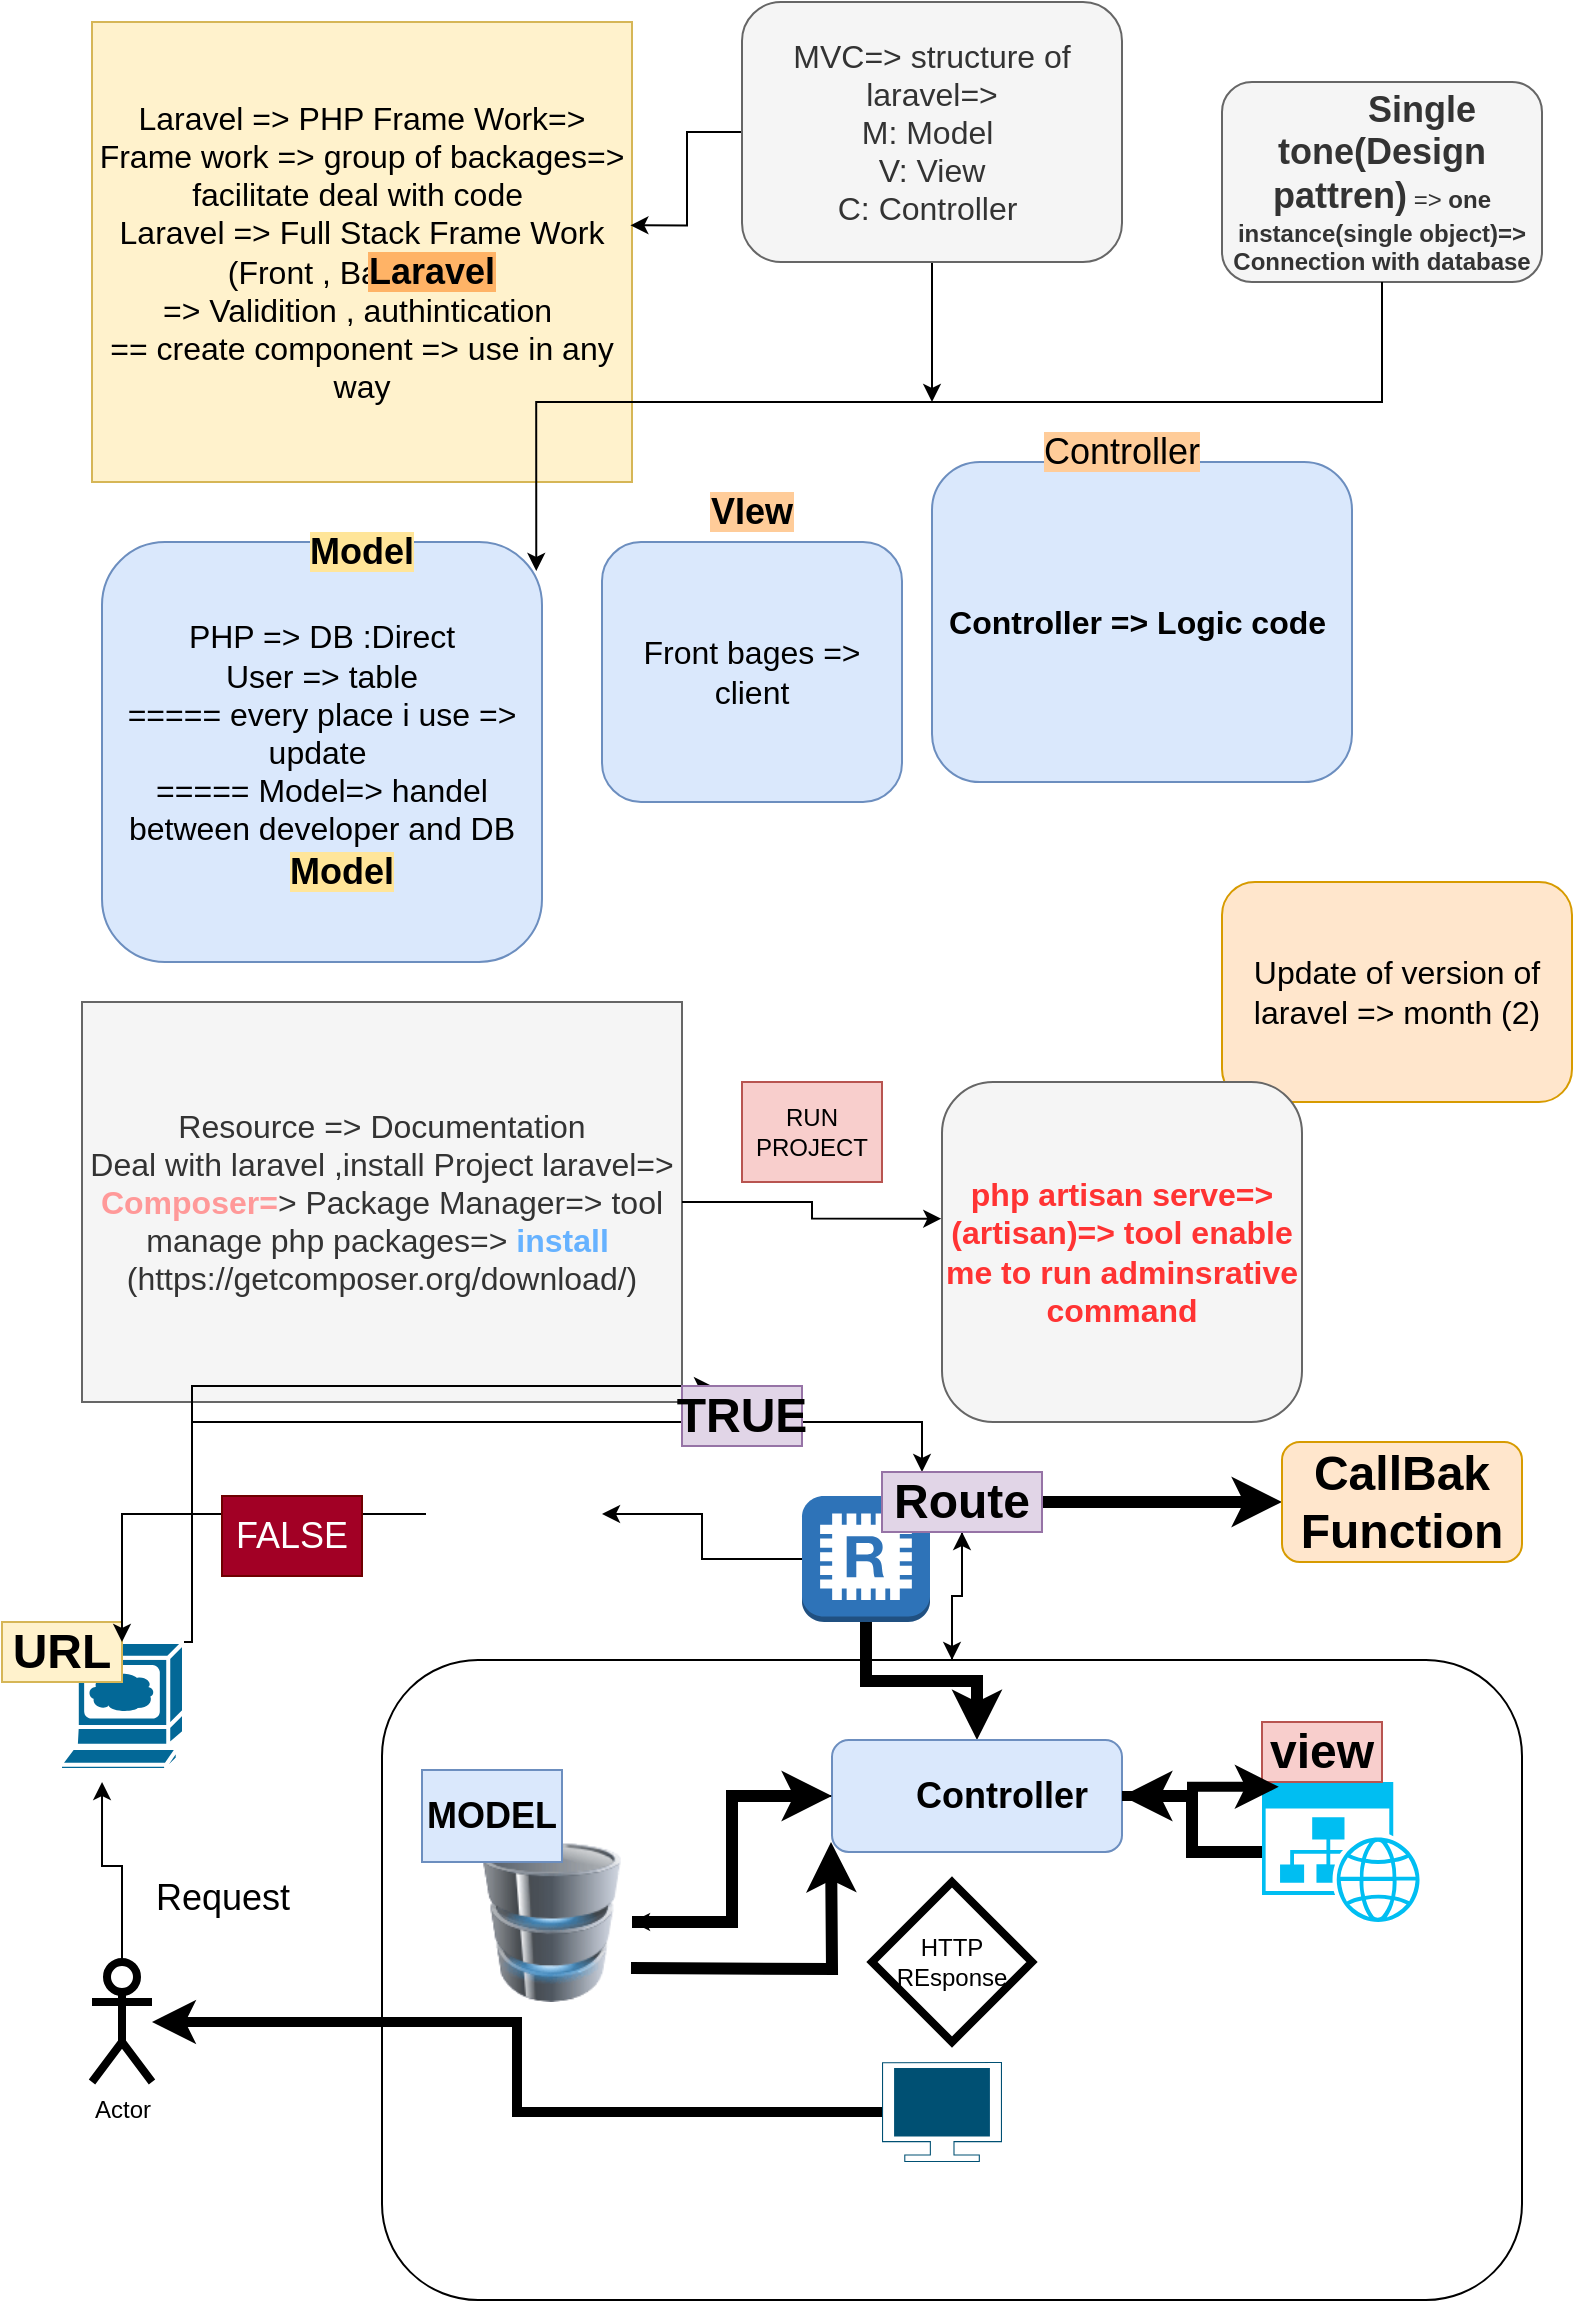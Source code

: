 <mxfile version="24.7.3" type="device">
  <diagram name="Page-1" id="c4OvN_LBRqx_qeov63U6">
    <mxGraphModel dx="1235" dy="624" grid="1" gridSize="10" guides="1" tooltips="1" connect="1" arrows="1" fold="1" page="1" pageScale="1" pageWidth="827" pageHeight="1169" math="0" shadow="0">
      <root>
        <mxCell id="0" />
        <mxCell id="1" parent="0" />
        <mxCell id="iVsVZqhYvFOMyJqSVEEq-1" value="&lt;font size=&quot;3&quot;&gt;Laravel =&amp;gt; PHP Frame Work=&amp;gt;&lt;/font&gt;&lt;div&gt;&lt;font size=&quot;3&quot;&gt;Frame work =&amp;gt; group of backages=&amp;gt; facilitate deal with code&amp;nbsp;&lt;/font&gt;&lt;/div&gt;&lt;div&gt;&lt;font size=&quot;3&quot;&gt;Laravel =&amp;gt; Full Stack Frame Work&lt;/font&gt;&lt;/div&gt;&lt;div&gt;&lt;font size=&quot;3&quot;&gt;(Front , Back End )&lt;br&gt;=&amp;gt; Validition , authintication&amp;nbsp;&lt;/font&gt;&lt;/div&gt;&lt;div&gt;&lt;font size=&quot;3&quot;&gt;== create component =&amp;gt; use in any way&lt;/font&gt;&lt;/div&gt;" style="rounded=0;whiteSpace=wrap;html=1;fillColor=#fff2cc;strokeColor=#d6b656;" vertex="1" parent="1">
          <mxGeometry x="55" y="30" width="270" height="230" as="geometry" />
        </mxCell>
        <mxCell id="iVsVZqhYvFOMyJqSVEEq-2" value="&lt;font style=&quot;font-size: 18px;&quot;&gt;&lt;b style=&quot;background-color: rgb(255, 179, 102);&quot;&gt;Laravel&lt;/b&gt;&lt;/font&gt;" style="text;html=1;align=center;verticalAlign=middle;whiteSpace=wrap;rounded=0;" vertex="1" parent="1">
          <mxGeometry x="180" y="140" width="90" height="30" as="geometry" />
        </mxCell>
        <mxCell id="iVsVZqhYvFOMyJqSVEEq-6" style="edgeStyle=orthogonalEdgeStyle;rounded=0;orthogonalLoop=1;jettySize=auto;html=1;entryX=0.997;entryY=0.442;entryDx=0;entryDy=0;entryPerimeter=0;" edge="1" parent="1" source="iVsVZqhYvFOMyJqSVEEq-5" target="iVsVZqhYvFOMyJqSVEEq-1">
          <mxGeometry relative="1" as="geometry">
            <mxPoint x="360" y="230" as="targetPoint" />
          </mxGeometry>
        </mxCell>
        <mxCell id="iVsVZqhYvFOMyJqSVEEq-36" style="edgeStyle=orthogonalEdgeStyle;rounded=0;orthogonalLoop=1;jettySize=auto;html=1;exitX=0.5;exitY=1;exitDx=0;exitDy=0;" edge="1" parent="1" source="iVsVZqhYvFOMyJqSVEEq-5">
          <mxGeometry relative="1" as="geometry">
            <mxPoint x="475" y="220" as="targetPoint" />
          </mxGeometry>
        </mxCell>
        <mxCell id="iVsVZqhYvFOMyJqSVEEq-5" value="&lt;font size=&quot;3&quot;&gt;MVC=&amp;gt; structure of laravel=&amp;gt;&lt;/font&gt;&lt;div&gt;&lt;font size=&quot;3&quot;&gt;M: Model&amp;nbsp;&lt;/font&gt;&lt;/div&gt;&lt;div&gt;&lt;font size=&quot;3&quot;&gt;V: View&lt;/font&gt;&lt;/div&gt;&lt;div&gt;&lt;font size=&quot;3&quot;&gt;C: Controller&amp;nbsp;&lt;/font&gt;&lt;/div&gt;" style="rounded=1;whiteSpace=wrap;html=1;fillColor=#f5f5f5;fontColor=#333333;strokeColor=#666666;" vertex="1" parent="1">
          <mxGeometry x="380" y="20" width="190" height="130" as="geometry" />
        </mxCell>
        <mxCell id="iVsVZqhYvFOMyJqSVEEq-7" value="&lt;font size=&quot;3&quot;&gt;PHP =&amp;gt; DB :Direct&lt;br&gt;User =&amp;gt; table&lt;br&gt;===== every place i use =&amp;gt; update&amp;nbsp;&lt;br&gt;===== Model=&amp;gt; handel between developer and DB&lt;br&gt;&lt;br&gt;&lt;/font&gt;" style="rounded=1;whiteSpace=wrap;html=1;fillColor=#dae8fc;strokeColor=#6c8ebf;" vertex="1" parent="1">
          <mxGeometry x="60" y="290" width="220" height="210" as="geometry" />
        </mxCell>
        <mxCell id="iVsVZqhYvFOMyJqSVEEq-8" value="&lt;span style=&quot;font-size: 18px; background-color: rgb(255, 229, 153);&quot;&gt;&lt;b&gt;Model&lt;/b&gt;&lt;/span&gt;" style="text;html=1;align=center;verticalAlign=middle;whiteSpace=wrap;rounded=0;" vertex="1" parent="1">
          <mxGeometry x="160" y="280" width="60" height="30" as="geometry" />
        </mxCell>
        <mxCell id="iVsVZqhYvFOMyJqSVEEq-11" value="&lt;font size=&quot;3&quot;&gt;&lt;b&gt;Controller =&amp;gt; Logic code&amp;nbsp;&lt;/b&gt;&lt;/font&gt;" style="rounded=1;whiteSpace=wrap;html=1;fillColor=#dae8fc;strokeColor=#6c8ebf;" vertex="1" parent="1">
          <mxGeometry x="475" y="250" width="210" height="160" as="geometry" />
        </mxCell>
        <mxCell id="iVsVZqhYvFOMyJqSVEEq-16" value="&lt;font style=&quot;font-size: 18px;&quot;&gt;&lt;b&gt;&lt;span style=&quot;white-space: pre;&quot;&gt;&#x9;&lt;/span&gt;Single tone(Design pattren)&lt;/b&gt;&lt;/font&gt;&amp;nbsp;=&amp;gt; &lt;b&gt;one instance(single object)=&amp;gt; Connection with database&lt;/b&gt;" style="rounded=1;whiteSpace=wrap;html=1;fillColor=#f5f5f5;fontColor=#333333;strokeColor=#666666;" vertex="1" parent="1">
          <mxGeometry x="620" y="60" width="160" height="100" as="geometry" />
        </mxCell>
        <mxCell id="iVsVZqhYvFOMyJqSVEEq-9" value="&lt;font style=&quot;font-size: 18px;&quot;&gt;&lt;b style=&quot;background-color: rgb(255, 204, 153);&quot;&gt;VIew&lt;/b&gt;&lt;/font&gt;" style="text;html=1;align=center;verticalAlign=middle;whiteSpace=wrap;rounded=0;" vertex="1" parent="1">
          <mxGeometry x="355" y="260" width="60" height="30" as="geometry" />
        </mxCell>
        <mxCell id="iVsVZqhYvFOMyJqSVEEq-18" value="&lt;font size=&quot;3&quot;&gt;Resource =&amp;gt; Documentation&lt;br&gt;Deal with laravel ,install Project laravel=&amp;gt; &lt;b&gt;&lt;font color=&quot;#ff9999&quot;&gt;Composer=&lt;/font&gt;&lt;/b&gt;&amp;gt; Package Manager=&amp;gt; tool manage php packages=&amp;gt; &lt;b&gt;&lt;font color=&quot;#66b2ff&quot;&gt;install&amp;nbsp;&lt;/font&gt;&lt;/b&gt;&lt;/font&gt;&lt;div&gt;&lt;font size=&quot;3&quot;&gt;(&lt;/font&gt;&lt;span style=&quot;background-color: initial;&quot;&gt;&lt;font size=&quot;3&quot;&gt;https://getcomposer.org/download/&lt;/font&gt;&lt;/span&gt;&lt;span style=&quot;font-size: medium; background-color: initial;&quot;&gt;)&lt;/span&gt;&lt;/div&gt;" style="rounded=0;whiteSpace=wrap;html=1;fillColor=#f5f5f5;fontColor=#333333;strokeColor=#666666;" vertex="1" parent="1">
          <mxGeometry x="50" y="520" width="300" height="200" as="geometry" />
        </mxCell>
        <mxCell id="iVsVZqhYvFOMyJqSVEEq-19" value="&lt;font size=&quot;3&quot;&gt;Update of version of laravel =&amp;gt; month (2)&lt;/font&gt;" style="rounded=1;whiteSpace=wrap;html=1;fillColor=#ffe6cc;strokeColor=#d79b00;" vertex="1" parent="1">
          <mxGeometry x="620" y="460" width="175" height="110" as="geometry" />
        </mxCell>
        <mxCell id="iVsVZqhYvFOMyJqSVEEq-20" value="&lt;font color=&quot;#ff3333&quot; size=&quot;3&quot;&gt;&lt;b&gt;php artisan serve=&amp;gt;(artisan)=&amp;gt; tool enable me to run adminsrative command&lt;/b&gt;&lt;/font&gt;" style="rounded=1;whiteSpace=wrap;html=1;fillColor=#f5f5f5;fontColor=#333333;strokeColor=#666666;" vertex="1" parent="1">
          <mxGeometry x="480" y="560" width="180" height="170" as="geometry" />
        </mxCell>
        <mxCell id="iVsVZqhYvFOMyJqSVEEq-10" value="&lt;font size=&quot;3&quot;&gt;Front bages =&amp;gt; client&lt;/font&gt;" style="rounded=1;whiteSpace=wrap;html=1;fillColor=#dae8fc;strokeColor=#6c8ebf;" vertex="1" parent="1">
          <mxGeometry x="310" y="290" width="150" height="130" as="geometry" />
        </mxCell>
        <mxCell id="iVsVZqhYvFOMyJqSVEEq-14" value="&lt;font style=&quot;font-size: 18px; background-color: rgb(255, 204, 153);&quot;&gt;Controller&lt;/font&gt;" style="text;html=1;align=center;verticalAlign=middle;whiteSpace=wrap;rounded=0;" vertex="1" parent="1">
          <mxGeometry x="540" y="230" width="60" height="30" as="geometry" />
        </mxCell>
        <mxCell id="iVsVZqhYvFOMyJqSVEEq-30" value="&lt;span style=&quot;font-size: 18px; background-color: rgb(255, 229, 153);&quot;&gt;&lt;b&gt;Model&lt;/b&gt;&lt;/span&gt;" style="text;html=1;align=center;verticalAlign=middle;whiteSpace=wrap;rounded=0;" vertex="1" parent="1">
          <mxGeometry x="150" y="440" width="60" height="30" as="geometry" />
        </mxCell>
        <mxCell id="iVsVZqhYvFOMyJqSVEEq-35" style="edgeStyle=orthogonalEdgeStyle;rounded=0;orthogonalLoop=1;jettySize=auto;html=1;entryX=0.987;entryY=0.069;entryDx=0;entryDy=0;entryPerimeter=0;" edge="1" parent="1" source="iVsVZqhYvFOMyJqSVEEq-16" target="iVsVZqhYvFOMyJqSVEEq-7">
          <mxGeometry relative="1" as="geometry">
            <Array as="points">
              <mxPoint x="700" y="220" />
              <mxPoint x="277" y="220" />
            </Array>
          </mxGeometry>
        </mxCell>
        <mxCell id="iVsVZqhYvFOMyJqSVEEq-37" style="edgeStyle=orthogonalEdgeStyle;rounded=0;orthogonalLoop=1;jettySize=auto;html=1;entryX=-0.002;entryY=0.402;entryDx=0;entryDy=0;entryPerimeter=0;" edge="1" parent="1" source="iVsVZqhYvFOMyJqSVEEq-18" target="iVsVZqhYvFOMyJqSVEEq-20">
          <mxGeometry relative="1" as="geometry" />
        </mxCell>
        <mxCell id="iVsVZqhYvFOMyJqSVEEq-38" value="RUN PROJECT" style="text;html=1;align=center;verticalAlign=middle;whiteSpace=wrap;rounded=0;fillColor=#f8cecc;strokeColor=#b85450;" vertex="1" parent="1">
          <mxGeometry x="380" y="560" width="70" height="50" as="geometry" />
        </mxCell>
        <mxCell id="iVsVZqhYvFOMyJqSVEEq-39" value="Actor" style="shape=umlActor;verticalLabelPosition=bottom;verticalAlign=top;html=1;outlineConnect=0;strokeWidth=4;" vertex="1" parent="1">
          <mxGeometry x="55" y="1000" width="30" height="60" as="geometry" />
        </mxCell>
        <mxCell id="iVsVZqhYvFOMyJqSVEEq-72" style="edgeStyle=orthogonalEdgeStyle;rounded=0;orthogonalLoop=1;jettySize=auto;html=1;" edge="1" parent="1" source="iVsVZqhYvFOMyJqSVEEq-42" target="iVsVZqhYvFOMyJqSVEEq-49">
          <mxGeometry relative="1" as="geometry" />
        </mxCell>
        <mxCell id="iVsVZqhYvFOMyJqSVEEq-42" value="" style="rounded=1;whiteSpace=wrap;html=1;" vertex="1" parent="1">
          <mxGeometry x="200" y="849" width="570" height="320" as="geometry" />
        </mxCell>
        <mxCell id="iVsVZqhYvFOMyJqSVEEq-47" style="edgeStyle=orthogonalEdgeStyle;rounded=0;orthogonalLoop=1;jettySize=auto;html=1;exitX=1;exitY=0;exitDx=0;exitDy=0;exitPerimeter=0;entryX=0.25;entryY=0;entryDx=0;entryDy=0;" edge="1" parent="1" source="iVsVZqhYvFOMyJqSVEEq-66" target="iVsVZqhYvFOMyJqSVEEq-49">
          <mxGeometry relative="1" as="geometry">
            <mxPoint x="414" y="750" as="targetPoint" />
            <mxPoint x="105" y="820" as="sourcePoint" />
            <Array as="points">
              <mxPoint x="105" y="730" />
              <mxPoint x="460" y="730" />
            </Array>
          </mxGeometry>
        </mxCell>
        <mxCell id="iVsVZqhYvFOMyJqSVEEq-43" value="" style="shape=mxgraph.cisco.computers_and_peripherals.web_browser;html=1;pointerEvents=1;dashed=0;fillColor=#036897;strokeColor=#ffffff;strokeWidth=2;verticalLabelPosition=bottom;verticalAlign=top;align=center;outlineConnect=0;" vertex="1" parent="1">
          <mxGeometry x="39" y="840" width="62" height="64" as="geometry" />
        </mxCell>
        <mxCell id="iVsVZqhYvFOMyJqSVEEq-44" style="edgeStyle=orthogonalEdgeStyle;rounded=0;orthogonalLoop=1;jettySize=auto;html=1;entryX=0.339;entryY=1.094;entryDx=0;entryDy=0;entryPerimeter=0;" edge="1" parent="1" source="iVsVZqhYvFOMyJqSVEEq-39" target="iVsVZqhYvFOMyJqSVEEq-43">
          <mxGeometry relative="1" as="geometry" />
        </mxCell>
        <mxCell id="iVsVZqhYvFOMyJqSVEEq-45" value="&lt;font style=&quot;font-size: 18px;&quot;&gt;Request&lt;/font&gt;" style="text;html=1;align=center;verticalAlign=middle;whiteSpace=wrap;rounded=0;" vertex="1" parent="1">
          <mxGeometry x="81" y="945" width="79" height="45" as="geometry" />
        </mxCell>
        <mxCell id="iVsVZqhYvFOMyJqSVEEq-46" value="&lt;b&gt;&lt;font style=&quot;font-size: 24px;&quot;&gt;URL&lt;/font&gt;&lt;/b&gt;" style="text;html=1;align=center;verticalAlign=middle;whiteSpace=wrap;rounded=0;fillColor=#fff2cc;strokeColor=#d6b656;" vertex="1" parent="1">
          <mxGeometry x="10" y="830" width="60" height="30" as="geometry" />
        </mxCell>
        <mxCell id="iVsVZqhYvFOMyJqSVEEq-52" style="edgeStyle=orthogonalEdgeStyle;rounded=0;orthogonalLoop=1;jettySize=auto;html=1;strokeWidth=6;" edge="1" parent="1" source="iVsVZqhYvFOMyJqSVEEq-48" target="iVsVZqhYvFOMyJqSVEEq-50">
          <mxGeometry relative="1" as="geometry" />
        </mxCell>
        <mxCell id="iVsVZqhYvFOMyJqSVEEq-63" style="edgeStyle=orthogonalEdgeStyle;rounded=0;orthogonalLoop=1;jettySize=auto;html=1;" edge="1" parent="1" source="iVsVZqhYvFOMyJqSVEEq-48" target="iVsVZqhYvFOMyJqSVEEq-64">
          <mxGeometry relative="1" as="geometry">
            <mxPoint x="330" y="798.5" as="targetPoint" />
          </mxGeometry>
        </mxCell>
        <mxCell id="iVsVZqhYvFOMyJqSVEEq-48" value="" style="outlineConnect=0;dashed=0;verticalLabelPosition=bottom;verticalAlign=top;align=center;html=1;shape=mxgraph.aws3.redis;fillColor=#2E73B8;gradientColor=none;" vertex="1" parent="1">
          <mxGeometry x="410" y="767" width="64" height="63" as="geometry" />
        </mxCell>
        <mxCell id="iVsVZqhYvFOMyJqSVEEq-69" value="" style="edgeStyle=orthogonalEdgeStyle;rounded=0;orthogonalLoop=1;jettySize=auto;html=1;" edge="1" parent="1" source="iVsVZqhYvFOMyJqSVEEq-49" target="iVsVZqhYvFOMyJqSVEEq-42">
          <mxGeometry relative="1" as="geometry" />
        </mxCell>
        <mxCell id="iVsVZqhYvFOMyJqSVEEq-70" style="edgeStyle=orthogonalEdgeStyle;rounded=0;orthogonalLoop=1;jettySize=auto;html=1;strokeWidth=6;" edge="1" parent="1" source="iVsVZqhYvFOMyJqSVEEq-49" target="iVsVZqhYvFOMyJqSVEEq-71">
          <mxGeometry relative="1" as="geometry">
            <mxPoint x="710" y="770" as="targetPoint" />
          </mxGeometry>
        </mxCell>
        <mxCell id="iVsVZqhYvFOMyJqSVEEq-49" value="&lt;font style=&quot;font-size: 24px;&quot;&gt;&lt;b&gt;Route&lt;/b&gt;&lt;/font&gt;" style="text;html=1;align=center;verticalAlign=middle;whiteSpace=wrap;rounded=0;fillColor=#e1d5e7;strokeColor=#9673a6;" vertex="1" parent="1">
          <mxGeometry x="450" y="755" width="80" height="30" as="geometry" />
        </mxCell>
        <mxCell id="iVsVZqhYvFOMyJqSVEEq-75" value="" style="edgeStyle=orthogonalEdgeStyle;rounded=0;orthogonalLoop=1;jettySize=auto;html=1;" edge="1" parent="1" source="iVsVZqhYvFOMyJqSVEEq-50" target="iVsVZqhYvFOMyJqSVEEq-54">
          <mxGeometry relative="1" as="geometry" />
        </mxCell>
        <mxCell id="iVsVZqhYvFOMyJqSVEEq-50" value="&lt;b style=&quot;font-size: 18px;&quot;&gt;&lt;span style=&quot;white-space: pre;&quot;&gt;&#x9;&lt;/span&gt;Controller&lt;/b&gt;" style="rounded=1;whiteSpace=wrap;html=1;align=left;fillColor=#dae8fc;strokeColor=#6c8ebf;" vertex="1" parent="1">
          <mxGeometry x="425" y="889" width="145" height="56" as="geometry" />
        </mxCell>
        <mxCell id="iVsVZqhYvFOMyJqSVEEq-57" style="edgeStyle=orthogonalEdgeStyle;rounded=0;orthogonalLoop=1;jettySize=auto;html=1;" edge="1" parent="1" source="iVsVZqhYvFOMyJqSVEEq-54" target="iVsVZqhYvFOMyJqSVEEq-42">
          <mxGeometry relative="1" as="geometry">
            <Array as="points">
              <mxPoint x="390" y="950" />
              <mxPoint x="390" y="950" />
            </Array>
          </mxGeometry>
        </mxCell>
        <mxCell id="iVsVZqhYvFOMyJqSVEEq-78" value="" style="edgeStyle=orthogonalEdgeStyle;rounded=0;orthogonalLoop=1;jettySize=auto;html=1;strokeWidth=6;" edge="1" parent="1" source="iVsVZqhYvFOMyJqSVEEq-54" target="iVsVZqhYvFOMyJqSVEEq-50">
          <mxGeometry relative="1" as="geometry">
            <mxPoint x="285" y="1080" as="targetPoint" />
          </mxGeometry>
        </mxCell>
        <mxCell id="iVsVZqhYvFOMyJqSVEEq-54" value="" style="image;html=1;image=img/lib/clip_art/computers/Database_128x128.png" vertex="1" parent="1">
          <mxGeometry x="245" y="940" width="80" height="80" as="geometry" />
        </mxCell>
        <mxCell id="iVsVZqhYvFOMyJqSVEEq-59" value="&lt;font style=&quot;font-size: 18px;&quot;&gt;&lt;b&gt;MODEL&lt;/b&gt;&lt;/font&gt;" style="text;html=1;align=center;verticalAlign=middle;whiteSpace=wrap;rounded=0;fillColor=#dae8fc;strokeColor=#6c8ebf;" vertex="1" parent="1">
          <mxGeometry x="220" y="904" width="70" height="46" as="geometry" />
        </mxCell>
        <mxCell id="iVsVZqhYvFOMyJqSVEEq-81" style="edgeStyle=orthogonalEdgeStyle;rounded=0;orthogonalLoop=1;jettySize=auto;html=1;" edge="1" parent="1" source="iVsVZqhYvFOMyJqSVEEq-60" target="iVsVZqhYvFOMyJqSVEEq-42">
          <mxGeometry relative="1" as="geometry">
            <Array as="points">
              <mxPoint x="570" y="890" />
              <mxPoint x="570" y="890" />
            </Array>
          </mxGeometry>
        </mxCell>
        <mxCell id="iVsVZqhYvFOMyJqSVEEq-82" style="edgeStyle=orthogonalEdgeStyle;rounded=0;orthogonalLoop=1;jettySize=auto;html=1;strokeWidth=6;" edge="1" parent="1" source="iVsVZqhYvFOMyJqSVEEq-60" target="iVsVZqhYvFOMyJqSVEEq-50">
          <mxGeometry relative="1" as="geometry" />
        </mxCell>
        <mxCell id="iVsVZqhYvFOMyJqSVEEq-60" value="" style="verticalLabelPosition=bottom;html=1;verticalAlign=top;align=center;strokeColor=none;fillColor=#00BEF2;shape=mxgraph.azure.website_generic;pointerEvents=1;" vertex="1" parent="1">
          <mxGeometry x="640" y="910" width="80" height="70" as="geometry" />
        </mxCell>
        <mxCell id="iVsVZqhYvFOMyJqSVEEq-61" value="&lt;font style=&quot;font-size: 24px;&quot;&gt;&lt;b&gt;view&lt;/b&gt;&lt;/font&gt;" style="text;html=1;align=center;verticalAlign=middle;whiteSpace=wrap;rounded=0;fillColor=#f8cecc;strokeColor=#b85450;" vertex="1" parent="1">
          <mxGeometry x="640" y="880" width="60" height="30" as="geometry" />
        </mxCell>
        <mxCell id="iVsVZqhYvFOMyJqSVEEq-65" style="edgeStyle=orthogonalEdgeStyle;rounded=0;orthogonalLoop=1;jettySize=auto;html=1;" edge="1" parent="1" source="iVsVZqhYvFOMyJqSVEEq-64" target="iVsVZqhYvFOMyJqSVEEq-43">
          <mxGeometry relative="1" as="geometry" />
        </mxCell>
        <mxCell id="iVsVZqhYvFOMyJqSVEEq-64" value="" style="shape=image;html=1;verticalAlign=top;verticalLabelPosition=bottom;labelBackgroundColor=#ffffff;imageAspect=0;aspect=fixed;image=https://cdn0.iconfinder.com/data/icons/call-center-and-service/32/36-404_error-128.png" vertex="1" parent="1">
          <mxGeometry x="222" y="732" width="88" height="88" as="geometry" />
        </mxCell>
        <mxCell id="iVsVZqhYvFOMyJqSVEEq-67" value="" style="edgeStyle=orthogonalEdgeStyle;rounded=0;orthogonalLoop=1;jettySize=auto;html=1;exitX=1;exitY=0;exitDx=0;exitDy=0;exitPerimeter=0;entryX=0.25;entryY=0;entryDx=0;entryDy=0;" edge="1" parent="1" source="iVsVZqhYvFOMyJqSVEEq-43" target="iVsVZqhYvFOMyJqSVEEq-66">
          <mxGeometry relative="1" as="geometry">
            <mxPoint x="460" y="760" as="targetPoint" />
            <mxPoint x="101" y="840" as="sourcePoint" />
            <Array as="points">
              <mxPoint x="105" y="840" />
            </Array>
          </mxGeometry>
        </mxCell>
        <mxCell id="iVsVZqhYvFOMyJqSVEEq-66" value="&lt;font style=&quot;font-size: 24px;&quot;&gt;&lt;b&gt;TRUE&lt;/b&gt;&lt;/font&gt;" style="text;html=1;align=center;verticalAlign=middle;whiteSpace=wrap;rounded=0;fillColor=#e1d5e7;strokeColor=#9673a6;" vertex="1" parent="1">
          <mxGeometry x="350" y="712" width="60" height="30" as="geometry" />
        </mxCell>
        <mxCell id="iVsVZqhYvFOMyJqSVEEq-68" value="&lt;font style=&quot;font-size: 18px;&quot;&gt;FALSE&lt;/font&gt;" style="text;html=1;align=center;verticalAlign=middle;whiteSpace=wrap;rounded=0;fillColor=#a20025;fontColor=#ffffff;strokeColor=#6F0000;" vertex="1" parent="1">
          <mxGeometry x="120" y="767" width="70" height="40" as="geometry" />
        </mxCell>
        <mxCell id="iVsVZqhYvFOMyJqSVEEq-71" value="&lt;font style=&quot;font-size: 24px;&quot;&gt;&lt;b&gt;CallBak Function&lt;/b&gt;&lt;/font&gt;" style="rounded=1;whiteSpace=wrap;html=1;fillColor=#ffe6cc;strokeColor=#d79b00;" vertex="1" parent="1">
          <mxGeometry x="650" y="740" width="120" height="60" as="geometry" />
        </mxCell>
        <mxCell id="iVsVZqhYvFOMyJqSVEEq-80" style="edgeStyle=orthogonalEdgeStyle;rounded=0;orthogonalLoop=1;jettySize=auto;html=1;entryX=0.14;entryY=1.08;entryDx=0;entryDy=0;entryPerimeter=0;strokeWidth=5;" edge="1" parent="1" source="iVsVZqhYvFOMyJqSVEEq-50" target="iVsVZqhYvFOMyJqSVEEq-61">
          <mxGeometry relative="1" as="geometry" />
        </mxCell>
        <mxCell id="iVsVZqhYvFOMyJqSVEEq-86" style="edgeStyle=orthogonalEdgeStyle;rounded=0;orthogonalLoop=1;jettySize=auto;html=1;strokeWidth=5;" edge="1" parent="1" source="iVsVZqhYvFOMyJqSVEEq-84" target="iVsVZqhYvFOMyJqSVEEq-39">
          <mxGeometry relative="1" as="geometry" />
        </mxCell>
        <mxCell id="iVsVZqhYvFOMyJqSVEEq-84" value="" style="points=[[0,0,0],[0.25,0,0],[0.5,0,0],[0.75,0,0],[1,0,0],[1,0.4,0],[1,0.8,0],[0.815,1,0],[0.5,1,0],[0.185,1,0],[0,0.8,0],[0,0.4,0]];verticalLabelPosition=bottom;sketch=0;html=1;verticalAlign=top;aspect=fixed;align=center;pointerEvents=1;shape=mxgraph.cisco19.hdtv;fillColor=#005073;strokeColor=none;" vertex="1" parent="1">
          <mxGeometry x="450" y="1050" width="60" height="50" as="geometry" />
        </mxCell>
        <mxCell id="iVsVZqhYvFOMyJqSVEEq-85" value="HTTP REsponse" style="rhombus;whiteSpace=wrap;html=1;strokeWidth=4;" vertex="1" parent="1">
          <mxGeometry x="445" y="960" width="80" height="80" as="geometry" />
        </mxCell>
        <mxCell id="iVsVZqhYvFOMyJqSVEEq-87" value="" style="edgeStyle=orthogonalEdgeStyle;rounded=0;orthogonalLoop=1;jettySize=auto;html=1;strokeWidth=6;" edge="1" parent="1">
          <mxGeometry relative="1" as="geometry">
            <mxPoint x="324.5" y="1003" as="sourcePoint" />
            <mxPoint x="424.5" y="940" as="targetPoint" />
          </mxGeometry>
        </mxCell>
      </root>
    </mxGraphModel>
  </diagram>
</mxfile>

